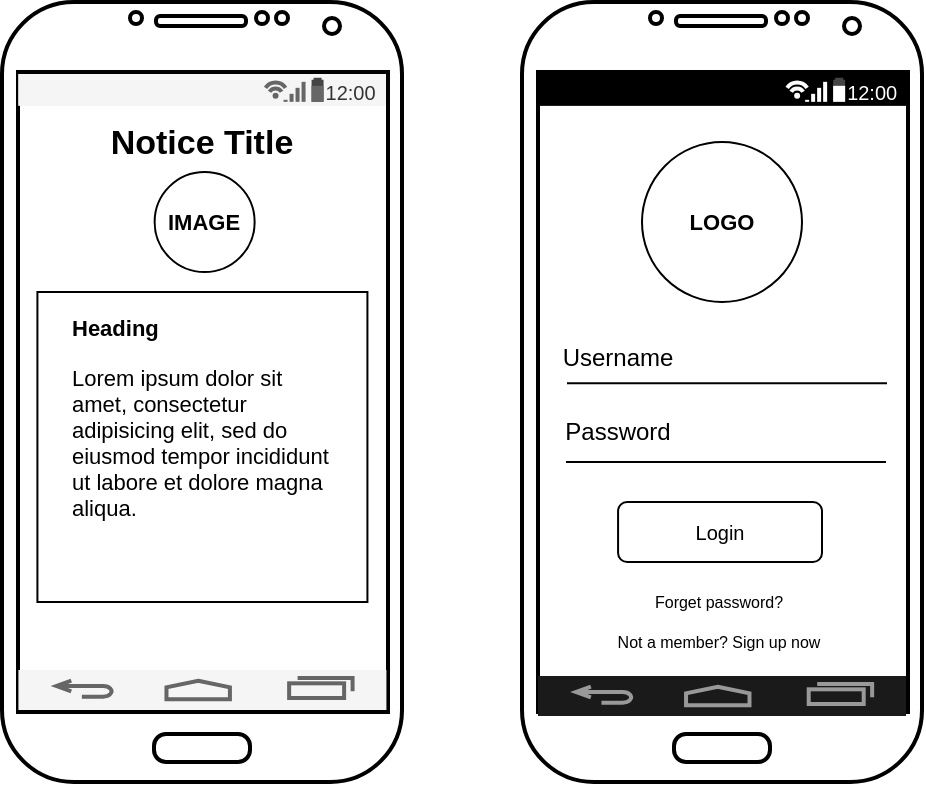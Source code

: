 <mxfile version="13.9.9" type="device"><diagram name="Page-1" id="f1b7ffb7-ca1e-a977-7cf5-a751b3c06c05"><mxGraphModel dx="852" dy="486" grid="1" gridSize="10" guides="1" tooltips="1" connect="1" arrows="1" fold="1" page="1" pageScale="1" pageWidth="826" pageHeight="1169" background="#ffffff" math="0" shadow="0"><root><mxCell id="0"/><mxCell id="1" parent="0"/><mxCell id="kMGmWasBhL4QaRdJXCfY-61" value="" style="verticalLabelPosition=bottom;verticalAlign=top;html=1;shadow=0;strokeWidth=2;shape=mxgraph.android.phone2;" parent="1" vertex="1"><mxGeometry x="330" y="50" width="200" height="390" as="geometry"/></mxCell><mxCell id="kMGmWasBhL4QaRdJXCfY-63" value="" style="strokeWidth=1;html=1;shadow=0;dashed=0;shape=mxgraph.android.statusBar;align=center;fillColor=#000000;strokeColor=#ffffff;fontColor=#ffffff;fontSize=10;" parent="1" vertex="1"><mxGeometry x="339" y="86" width="183.57" height="15.825" as="geometry"/></mxCell><mxCell id="kMGmWasBhL4QaRdJXCfY-64" value="" style="verticalLabelPosition=bottom;verticalAlign=top;html=1;shadow=0;dashed=0;strokeWidth=2;shape=mxgraph.android.navigation_bar_1;fillColor=#1A1A1A;strokeColor=#999999;" parent="1" vertex="1"><mxGeometry x="338" y="387" width="184" height="20" as="geometry"/></mxCell><mxCell id="kMGmWasBhL4QaRdJXCfY-65" value="Login" style="rounded=1;html=1;shadow=0;dashed=0;whiteSpace=wrap;fontSize=10;align=center;" parent="1" vertex="1"><mxGeometry x="378.04" y="300" width="101.96" height="30" as="geometry"/></mxCell><mxCell id="kMGmWasBhL4QaRdJXCfY-67" value="Username" style="text;html=1;strokeColor=none;fillColor=none;align=center;verticalAlign=middle;whiteSpace=wrap;rounded=0;" parent="1" vertex="1"><mxGeometry x="358.0" y="218" width="40" height="20" as="geometry"/></mxCell><mxCell id="kMGmWasBhL4QaRdJXCfY-69" value="Password" style="text;html=1;strokeColor=none;fillColor=none;align=center;verticalAlign=middle;whiteSpace=wrap;rounded=0;" parent="1" vertex="1"><mxGeometry x="357.71" y="255" width="40" height="20" as="geometry"/></mxCell><mxCell id="kMGmWasBhL4QaRdJXCfY-70" value="Forget password?" style="text;html=1;strokeColor=none;fillColor=none;align=center;verticalAlign=middle;whiteSpace=wrap;rounded=0;fontSize=8;" parent="1" vertex="1"><mxGeometry x="369.37" y="340" width="119.29" height="20" as="geometry"/></mxCell><mxCell id="kMGmWasBhL4QaRdJXCfY-71" value="" style="endArrow=none;html=1;fontSize=8;" parent="1" edge="1"><mxGeometry width="50" height="50" relative="1" as="geometry"><mxPoint x="512" y="280" as="sourcePoint"/><mxPoint x="352" y="280" as="targetPoint"/></mxGeometry></mxCell><mxCell id="kMGmWasBhL4QaRdJXCfY-72" value="" style="endArrow=none;html=1;fontSize=8;" parent="1" edge="1"><mxGeometry width="50" height="50" relative="1" as="geometry"><mxPoint x="512.5" y="240.66" as="sourcePoint"/><mxPoint x="352.5" y="240.66" as="targetPoint"/></mxGeometry></mxCell><mxCell id="kMGmWasBhL4QaRdJXCfY-73" value="LOGO" style="ellipse;whiteSpace=wrap;html=1;aspect=fixed;strokeColor=#000000;fontSize=11;fontStyle=1" parent="1" vertex="1"><mxGeometry x="390" y="120" width="80" height="80" as="geometry"/></mxCell><mxCell id="kMGmWasBhL4QaRdJXCfY-74" value="Not a member? Sign up now" style="text;html=1;strokeColor=none;fillColor=none;align=center;verticalAlign=middle;whiteSpace=wrap;rounded=0;fontSize=8;" parent="1" vertex="1"><mxGeometry x="369.37" y="360" width="119.29" height="20" as="geometry"/></mxCell><mxCell id="kMGmWasBhL4QaRdJXCfY-75" value="" style="verticalLabelPosition=bottom;verticalAlign=top;html=1;shadow=0;strokeWidth=2;shape=mxgraph.android.phone2;" parent="1" vertex="1"><mxGeometry x="70" y="50" width="200" height="390" as="geometry"/></mxCell><mxCell id="kMGmWasBhL4QaRdJXCfY-76" value="" style="strokeWidth=1;html=1;shadow=0;dashed=0;shape=mxgraph.android.statusBar;align=center;fillColor=#f5f5f5;strokeColor=#666666;fontSize=10;fontColor=#333333;" parent="1" vertex="1"><mxGeometry x="78.21" y="86" width="183.57" height="15.825" as="geometry"/></mxCell><mxCell id="kMGmWasBhL4QaRdJXCfY-77" value="" style="verticalLabelPosition=bottom;verticalAlign=top;html=1;shadow=0;dashed=0;strokeWidth=2;shape=mxgraph.android.navigation_bar_1;fillColor=#f5f5f5;strokeColor=#666666;fontColor=#333333;" parent="1" vertex="1"><mxGeometry x="78.21" y="384" width="184" height="20" as="geometry"/></mxCell><mxCell id="kMGmWasBhL4QaRdJXCfY-78" value="&lt;h1 style=&quot;font-size: 17px&quot;&gt;Notice Title&lt;/h1&gt;" style="text;html=1;strokeColor=none;fillColor=none;spacing=5;spacingTop=-20;whiteSpace=wrap;overflow=hidden;rounded=0;fontSize=17;align=center;" parent="1" vertex="1"><mxGeometry x="85.1" y="110" width="169.79" height="30" as="geometry"/></mxCell><mxCell id="kMGmWasBhL4QaRdJXCfY-83" value="" style="strokeWidth=1;html=1;shadow=0;dashed=0;shape=mxgraph.android.rrect;rSize=0;fontSize=25;align=center;fontStyle=1" parent="1" vertex="1"><mxGeometry x="87.71" y="195" width="165" height="155" as="geometry"/></mxCell><mxCell id="kMGmWasBhL4QaRdJXCfY-88" value="IMAGE" style="ellipse;whiteSpace=wrap;html=1;aspect=fixed;strokeColor=#000000;fontSize=11;fontStyle=1" parent="1" vertex="1"><mxGeometry x="146.32" y="135" width="50" height="50" as="geometry"/></mxCell><mxCell id="l2Rb2zQ7ShnIxGXRJiz1-1" value="&lt;h1 style=&quot;font-size: 11px;&quot;&gt;Heading&lt;/h1&gt;&lt;p style=&quot;font-size: 11px;&quot;&gt;Lorem ipsum dolor sit amet, consectetur adipisicing elit, sed do eiusmod tempor incididunt ut labore et dolore magna aliqua.&lt;/p&gt;" style="text;html=1;strokeColor=none;fillColor=none;spacing=5;spacingTop=-20;whiteSpace=wrap;overflow=hidden;rounded=0;fontSize=11;" vertex="1" parent="1"><mxGeometry x="100" y="210" width="140" height="125" as="geometry"/></mxCell></root></mxGraphModel></diagram></mxfile>